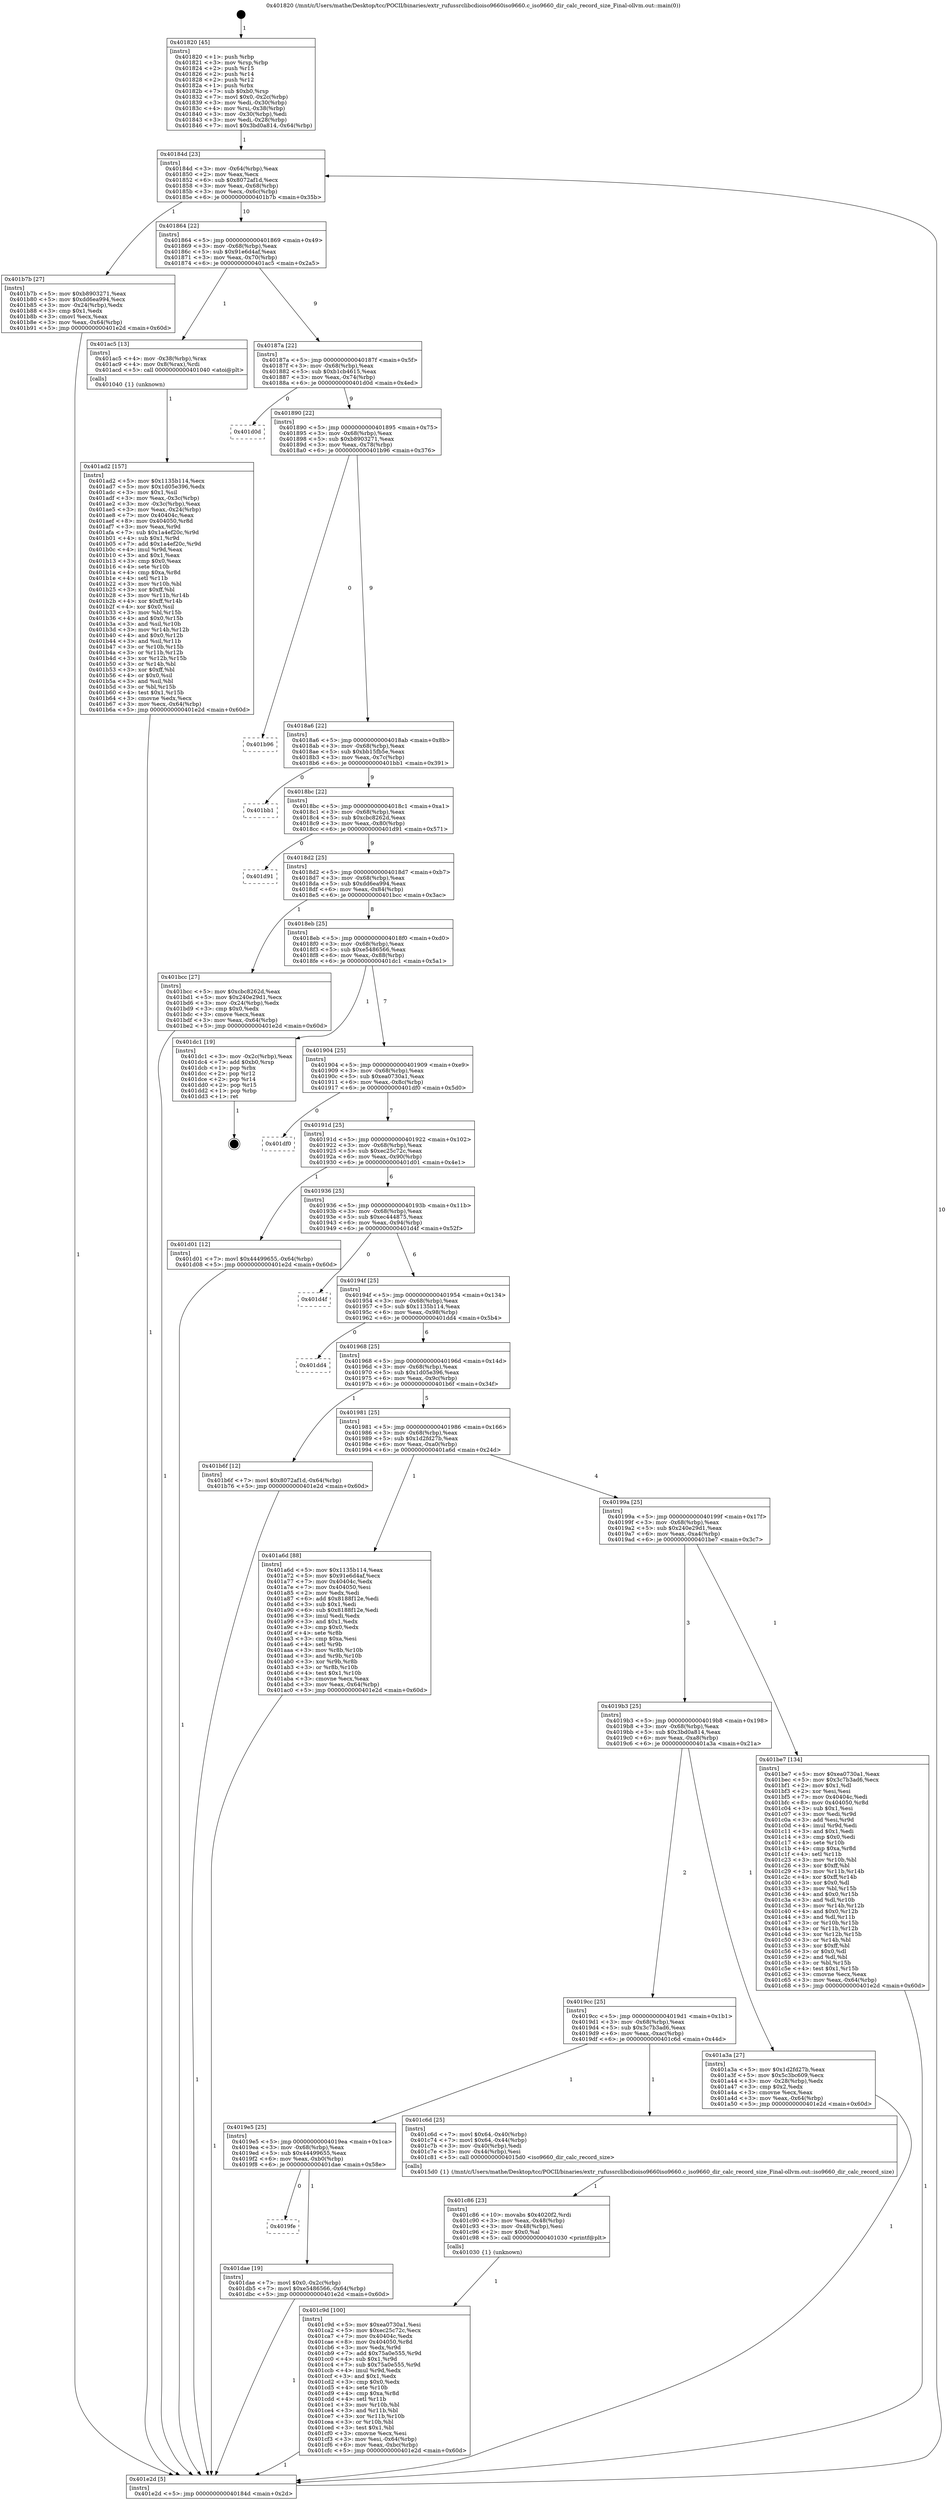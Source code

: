 digraph "0x401820" {
  label = "0x401820 (/mnt/c/Users/mathe/Desktop/tcc/POCII/binaries/extr_rufussrclibcdioiso9660iso9660.c_iso9660_dir_calc_record_size_Final-ollvm.out::main(0))"
  labelloc = "t"
  node[shape=record]

  Entry [label="",width=0.3,height=0.3,shape=circle,fillcolor=black,style=filled]
  "0x40184d" [label="{
     0x40184d [23]\l
     | [instrs]\l
     &nbsp;&nbsp;0x40184d \<+3\>: mov -0x64(%rbp),%eax\l
     &nbsp;&nbsp;0x401850 \<+2\>: mov %eax,%ecx\l
     &nbsp;&nbsp;0x401852 \<+6\>: sub $0x8072af1d,%ecx\l
     &nbsp;&nbsp;0x401858 \<+3\>: mov %eax,-0x68(%rbp)\l
     &nbsp;&nbsp;0x40185b \<+3\>: mov %ecx,-0x6c(%rbp)\l
     &nbsp;&nbsp;0x40185e \<+6\>: je 0000000000401b7b \<main+0x35b\>\l
  }"]
  "0x401b7b" [label="{
     0x401b7b [27]\l
     | [instrs]\l
     &nbsp;&nbsp;0x401b7b \<+5\>: mov $0xb8903271,%eax\l
     &nbsp;&nbsp;0x401b80 \<+5\>: mov $0xdd6ea994,%ecx\l
     &nbsp;&nbsp;0x401b85 \<+3\>: mov -0x24(%rbp),%edx\l
     &nbsp;&nbsp;0x401b88 \<+3\>: cmp $0x1,%edx\l
     &nbsp;&nbsp;0x401b8b \<+3\>: cmovl %ecx,%eax\l
     &nbsp;&nbsp;0x401b8e \<+3\>: mov %eax,-0x64(%rbp)\l
     &nbsp;&nbsp;0x401b91 \<+5\>: jmp 0000000000401e2d \<main+0x60d\>\l
  }"]
  "0x401864" [label="{
     0x401864 [22]\l
     | [instrs]\l
     &nbsp;&nbsp;0x401864 \<+5\>: jmp 0000000000401869 \<main+0x49\>\l
     &nbsp;&nbsp;0x401869 \<+3\>: mov -0x68(%rbp),%eax\l
     &nbsp;&nbsp;0x40186c \<+5\>: sub $0x91e6d4af,%eax\l
     &nbsp;&nbsp;0x401871 \<+3\>: mov %eax,-0x70(%rbp)\l
     &nbsp;&nbsp;0x401874 \<+6\>: je 0000000000401ac5 \<main+0x2a5\>\l
  }"]
  Exit [label="",width=0.3,height=0.3,shape=circle,fillcolor=black,style=filled,peripheries=2]
  "0x401ac5" [label="{
     0x401ac5 [13]\l
     | [instrs]\l
     &nbsp;&nbsp;0x401ac5 \<+4\>: mov -0x38(%rbp),%rax\l
     &nbsp;&nbsp;0x401ac9 \<+4\>: mov 0x8(%rax),%rdi\l
     &nbsp;&nbsp;0x401acd \<+5\>: call 0000000000401040 \<atoi@plt\>\l
     | [calls]\l
     &nbsp;&nbsp;0x401040 \{1\} (unknown)\l
  }"]
  "0x40187a" [label="{
     0x40187a [22]\l
     | [instrs]\l
     &nbsp;&nbsp;0x40187a \<+5\>: jmp 000000000040187f \<main+0x5f\>\l
     &nbsp;&nbsp;0x40187f \<+3\>: mov -0x68(%rbp),%eax\l
     &nbsp;&nbsp;0x401882 \<+5\>: sub $0xb1cb4615,%eax\l
     &nbsp;&nbsp;0x401887 \<+3\>: mov %eax,-0x74(%rbp)\l
     &nbsp;&nbsp;0x40188a \<+6\>: je 0000000000401d0d \<main+0x4ed\>\l
  }"]
  "0x4019fe" [label="{
     0x4019fe\l
  }", style=dashed]
  "0x401d0d" [label="{
     0x401d0d\l
  }", style=dashed]
  "0x401890" [label="{
     0x401890 [22]\l
     | [instrs]\l
     &nbsp;&nbsp;0x401890 \<+5\>: jmp 0000000000401895 \<main+0x75\>\l
     &nbsp;&nbsp;0x401895 \<+3\>: mov -0x68(%rbp),%eax\l
     &nbsp;&nbsp;0x401898 \<+5\>: sub $0xb8903271,%eax\l
     &nbsp;&nbsp;0x40189d \<+3\>: mov %eax,-0x78(%rbp)\l
     &nbsp;&nbsp;0x4018a0 \<+6\>: je 0000000000401b96 \<main+0x376\>\l
  }"]
  "0x401dae" [label="{
     0x401dae [19]\l
     | [instrs]\l
     &nbsp;&nbsp;0x401dae \<+7\>: movl $0x0,-0x2c(%rbp)\l
     &nbsp;&nbsp;0x401db5 \<+7\>: movl $0xe5486566,-0x64(%rbp)\l
     &nbsp;&nbsp;0x401dbc \<+5\>: jmp 0000000000401e2d \<main+0x60d\>\l
  }"]
  "0x401b96" [label="{
     0x401b96\l
  }", style=dashed]
  "0x4018a6" [label="{
     0x4018a6 [22]\l
     | [instrs]\l
     &nbsp;&nbsp;0x4018a6 \<+5\>: jmp 00000000004018ab \<main+0x8b\>\l
     &nbsp;&nbsp;0x4018ab \<+3\>: mov -0x68(%rbp),%eax\l
     &nbsp;&nbsp;0x4018ae \<+5\>: sub $0xbb15fb5e,%eax\l
     &nbsp;&nbsp;0x4018b3 \<+3\>: mov %eax,-0x7c(%rbp)\l
     &nbsp;&nbsp;0x4018b6 \<+6\>: je 0000000000401bb1 \<main+0x391\>\l
  }"]
  "0x401c9d" [label="{
     0x401c9d [100]\l
     | [instrs]\l
     &nbsp;&nbsp;0x401c9d \<+5\>: mov $0xea0730a1,%esi\l
     &nbsp;&nbsp;0x401ca2 \<+5\>: mov $0xec25c72c,%ecx\l
     &nbsp;&nbsp;0x401ca7 \<+7\>: mov 0x40404c,%edx\l
     &nbsp;&nbsp;0x401cae \<+8\>: mov 0x404050,%r8d\l
     &nbsp;&nbsp;0x401cb6 \<+3\>: mov %edx,%r9d\l
     &nbsp;&nbsp;0x401cb9 \<+7\>: add $0x75a0e555,%r9d\l
     &nbsp;&nbsp;0x401cc0 \<+4\>: sub $0x1,%r9d\l
     &nbsp;&nbsp;0x401cc4 \<+7\>: sub $0x75a0e555,%r9d\l
     &nbsp;&nbsp;0x401ccb \<+4\>: imul %r9d,%edx\l
     &nbsp;&nbsp;0x401ccf \<+3\>: and $0x1,%edx\l
     &nbsp;&nbsp;0x401cd2 \<+3\>: cmp $0x0,%edx\l
     &nbsp;&nbsp;0x401cd5 \<+4\>: sete %r10b\l
     &nbsp;&nbsp;0x401cd9 \<+4\>: cmp $0xa,%r8d\l
     &nbsp;&nbsp;0x401cdd \<+4\>: setl %r11b\l
     &nbsp;&nbsp;0x401ce1 \<+3\>: mov %r10b,%bl\l
     &nbsp;&nbsp;0x401ce4 \<+3\>: and %r11b,%bl\l
     &nbsp;&nbsp;0x401ce7 \<+3\>: xor %r11b,%r10b\l
     &nbsp;&nbsp;0x401cea \<+3\>: or %r10b,%bl\l
     &nbsp;&nbsp;0x401ced \<+3\>: test $0x1,%bl\l
     &nbsp;&nbsp;0x401cf0 \<+3\>: cmovne %ecx,%esi\l
     &nbsp;&nbsp;0x401cf3 \<+3\>: mov %esi,-0x64(%rbp)\l
     &nbsp;&nbsp;0x401cf6 \<+6\>: mov %eax,-0xbc(%rbp)\l
     &nbsp;&nbsp;0x401cfc \<+5\>: jmp 0000000000401e2d \<main+0x60d\>\l
  }"]
  "0x401bb1" [label="{
     0x401bb1\l
  }", style=dashed]
  "0x4018bc" [label="{
     0x4018bc [22]\l
     | [instrs]\l
     &nbsp;&nbsp;0x4018bc \<+5\>: jmp 00000000004018c1 \<main+0xa1\>\l
     &nbsp;&nbsp;0x4018c1 \<+3\>: mov -0x68(%rbp),%eax\l
     &nbsp;&nbsp;0x4018c4 \<+5\>: sub $0xcbc8262d,%eax\l
     &nbsp;&nbsp;0x4018c9 \<+3\>: mov %eax,-0x80(%rbp)\l
     &nbsp;&nbsp;0x4018cc \<+6\>: je 0000000000401d91 \<main+0x571\>\l
  }"]
  "0x401c86" [label="{
     0x401c86 [23]\l
     | [instrs]\l
     &nbsp;&nbsp;0x401c86 \<+10\>: movabs $0x4020f2,%rdi\l
     &nbsp;&nbsp;0x401c90 \<+3\>: mov %eax,-0x48(%rbp)\l
     &nbsp;&nbsp;0x401c93 \<+3\>: mov -0x48(%rbp),%esi\l
     &nbsp;&nbsp;0x401c96 \<+2\>: mov $0x0,%al\l
     &nbsp;&nbsp;0x401c98 \<+5\>: call 0000000000401030 \<printf@plt\>\l
     | [calls]\l
     &nbsp;&nbsp;0x401030 \{1\} (unknown)\l
  }"]
  "0x401d91" [label="{
     0x401d91\l
  }", style=dashed]
  "0x4018d2" [label="{
     0x4018d2 [25]\l
     | [instrs]\l
     &nbsp;&nbsp;0x4018d2 \<+5\>: jmp 00000000004018d7 \<main+0xb7\>\l
     &nbsp;&nbsp;0x4018d7 \<+3\>: mov -0x68(%rbp),%eax\l
     &nbsp;&nbsp;0x4018da \<+5\>: sub $0xdd6ea994,%eax\l
     &nbsp;&nbsp;0x4018df \<+6\>: mov %eax,-0x84(%rbp)\l
     &nbsp;&nbsp;0x4018e5 \<+6\>: je 0000000000401bcc \<main+0x3ac\>\l
  }"]
  "0x4019e5" [label="{
     0x4019e5 [25]\l
     | [instrs]\l
     &nbsp;&nbsp;0x4019e5 \<+5\>: jmp 00000000004019ea \<main+0x1ca\>\l
     &nbsp;&nbsp;0x4019ea \<+3\>: mov -0x68(%rbp),%eax\l
     &nbsp;&nbsp;0x4019ed \<+5\>: sub $0x44499655,%eax\l
     &nbsp;&nbsp;0x4019f2 \<+6\>: mov %eax,-0xb0(%rbp)\l
     &nbsp;&nbsp;0x4019f8 \<+6\>: je 0000000000401dae \<main+0x58e\>\l
  }"]
  "0x401bcc" [label="{
     0x401bcc [27]\l
     | [instrs]\l
     &nbsp;&nbsp;0x401bcc \<+5\>: mov $0xcbc8262d,%eax\l
     &nbsp;&nbsp;0x401bd1 \<+5\>: mov $0x240e29d1,%ecx\l
     &nbsp;&nbsp;0x401bd6 \<+3\>: mov -0x24(%rbp),%edx\l
     &nbsp;&nbsp;0x401bd9 \<+3\>: cmp $0x0,%edx\l
     &nbsp;&nbsp;0x401bdc \<+3\>: cmove %ecx,%eax\l
     &nbsp;&nbsp;0x401bdf \<+3\>: mov %eax,-0x64(%rbp)\l
     &nbsp;&nbsp;0x401be2 \<+5\>: jmp 0000000000401e2d \<main+0x60d\>\l
  }"]
  "0x4018eb" [label="{
     0x4018eb [25]\l
     | [instrs]\l
     &nbsp;&nbsp;0x4018eb \<+5\>: jmp 00000000004018f0 \<main+0xd0\>\l
     &nbsp;&nbsp;0x4018f0 \<+3\>: mov -0x68(%rbp),%eax\l
     &nbsp;&nbsp;0x4018f3 \<+5\>: sub $0xe5486566,%eax\l
     &nbsp;&nbsp;0x4018f8 \<+6\>: mov %eax,-0x88(%rbp)\l
     &nbsp;&nbsp;0x4018fe \<+6\>: je 0000000000401dc1 \<main+0x5a1\>\l
  }"]
  "0x401c6d" [label="{
     0x401c6d [25]\l
     | [instrs]\l
     &nbsp;&nbsp;0x401c6d \<+7\>: movl $0x64,-0x40(%rbp)\l
     &nbsp;&nbsp;0x401c74 \<+7\>: movl $0x64,-0x44(%rbp)\l
     &nbsp;&nbsp;0x401c7b \<+3\>: mov -0x40(%rbp),%edi\l
     &nbsp;&nbsp;0x401c7e \<+3\>: mov -0x44(%rbp),%esi\l
     &nbsp;&nbsp;0x401c81 \<+5\>: call 00000000004015d0 \<iso9660_dir_calc_record_size\>\l
     | [calls]\l
     &nbsp;&nbsp;0x4015d0 \{1\} (/mnt/c/Users/mathe/Desktop/tcc/POCII/binaries/extr_rufussrclibcdioiso9660iso9660.c_iso9660_dir_calc_record_size_Final-ollvm.out::iso9660_dir_calc_record_size)\l
  }"]
  "0x401dc1" [label="{
     0x401dc1 [19]\l
     | [instrs]\l
     &nbsp;&nbsp;0x401dc1 \<+3\>: mov -0x2c(%rbp),%eax\l
     &nbsp;&nbsp;0x401dc4 \<+7\>: add $0xb0,%rsp\l
     &nbsp;&nbsp;0x401dcb \<+1\>: pop %rbx\l
     &nbsp;&nbsp;0x401dcc \<+2\>: pop %r12\l
     &nbsp;&nbsp;0x401dce \<+2\>: pop %r14\l
     &nbsp;&nbsp;0x401dd0 \<+2\>: pop %r15\l
     &nbsp;&nbsp;0x401dd2 \<+1\>: pop %rbp\l
     &nbsp;&nbsp;0x401dd3 \<+1\>: ret\l
  }"]
  "0x401904" [label="{
     0x401904 [25]\l
     | [instrs]\l
     &nbsp;&nbsp;0x401904 \<+5\>: jmp 0000000000401909 \<main+0xe9\>\l
     &nbsp;&nbsp;0x401909 \<+3\>: mov -0x68(%rbp),%eax\l
     &nbsp;&nbsp;0x40190c \<+5\>: sub $0xea0730a1,%eax\l
     &nbsp;&nbsp;0x401911 \<+6\>: mov %eax,-0x8c(%rbp)\l
     &nbsp;&nbsp;0x401917 \<+6\>: je 0000000000401df0 \<main+0x5d0\>\l
  }"]
  "0x401ad2" [label="{
     0x401ad2 [157]\l
     | [instrs]\l
     &nbsp;&nbsp;0x401ad2 \<+5\>: mov $0x1135b114,%ecx\l
     &nbsp;&nbsp;0x401ad7 \<+5\>: mov $0x1d05e396,%edx\l
     &nbsp;&nbsp;0x401adc \<+3\>: mov $0x1,%sil\l
     &nbsp;&nbsp;0x401adf \<+3\>: mov %eax,-0x3c(%rbp)\l
     &nbsp;&nbsp;0x401ae2 \<+3\>: mov -0x3c(%rbp),%eax\l
     &nbsp;&nbsp;0x401ae5 \<+3\>: mov %eax,-0x24(%rbp)\l
     &nbsp;&nbsp;0x401ae8 \<+7\>: mov 0x40404c,%eax\l
     &nbsp;&nbsp;0x401aef \<+8\>: mov 0x404050,%r8d\l
     &nbsp;&nbsp;0x401af7 \<+3\>: mov %eax,%r9d\l
     &nbsp;&nbsp;0x401afa \<+7\>: sub $0x1a4ef20c,%r9d\l
     &nbsp;&nbsp;0x401b01 \<+4\>: sub $0x1,%r9d\l
     &nbsp;&nbsp;0x401b05 \<+7\>: add $0x1a4ef20c,%r9d\l
     &nbsp;&nbsp;0x401b0c \<+4\>: imul %r9d,%eax\l
     &nbsp;&nbsp;0x401b10 \<+3\>: and $0x1,%eax\l
     &nbsp;&nbsp;0x401b13 \<+3\>: cmp $0x0,%eax\l
     &nbsp;&nbsp;0x401b16 \<+4\>: sete %r10b\l
     &nbsp;&nbsp;0x401b1a \<+4\>: cmp $0xa,%r8d\l
     &nbsp;&nbsp;0x401b1e \<+4\>: setl %r11b\l
     &nbsp;&nbsp;0x401b22 \<+3\>: mov %r10b,%bl\l
     &nbsp;&nbsp;0x401b25 \<+3\>: xor $0xff,%bl\l
     &nbsp;&nbsp;0x401b28 \<+3\>: mov %r11b,%r14b\l
     &nbsp;&nbsp;0x401b2b \<+4\>: xor $0xff,%r14b\l
     &nbsp;&nbsp;0x401b2f \<+4\>: xor $0x0,%sil\l
     &nbsp;&nbsp;0x401b33 \<+3\>: mov %bl,%r15b\l
     &nbsp;&nbsp;0x401b36 \<+4\>: and $0x0,%r15b\l
     &nbsp;&nbsp;0x401b3a \<+3\>: and %sil,%r10b\l
     &nbsp;&nbsp;0x401b3d \<+3\>: mov %r14b,%r12b\l
     &nbsp;&nbsp;0x401b40 \<+4\>: and $0x0,%r12b\l
     &nbsp;&nbsp;0x401b44 \<+3\>: and %sil,%r11b\l
     &nbsp;&nbsp;0x401b47 \<+3\>: or %r10b,%r15b\l
     &nbsp;&nbsp;0x401b4a \<+3\>: or %r11b,%r12b\l
     &nbsp;&nbsp;0x401b4d \<+3\>: xor %r12b,%r15b\l
     &nbsp;&nbsp;0x401b50 \<+3\>: or %r14b,%bl\l
     &nbsp;&nbsp;0x401b53 \<+3\>: xor $0xff,%bl\l
     &nbsp;&nbsp;0x401b56 \<+4\>: or $0x0,%sil\l
     &nbsp;&nbsp;0x401b5a \<+3\>: and %sil,%bl\l
     &nbsp;&nbsp;0x401b5d \<+3\>: or %bl,%r15b\l
     &nbsp;&nbsp;0x401b60 \<+4\>: test $0x1,%r15b\l
     &nbsp;&nbsp;0x401b64 \<+3\>: cmovne %edx,%ecx\l
     &nbsp;&nbsp;0x401b67 \<+3\>: mov %ecx,-0x64(%rbp)\l
     &nbsp;&nbsp;0x401b6a \<+5\>: jmp 0000000000401e2d \<main+0x60d\>\l
  }"]
  "0x401df0" [label="{
     0x401df0\l
  }", style=dashed]
  "0x40191d" [label="{
     0x40191d [25]\l
     | [instrs]\l
     &nbsp;&nbsp;0x40191d \<+5\>: jmp 0000000000401922 \<main+0x102\>\l
     &nbsp;&nbsp;0x401922 \<+3\>: mov -0x68(%rbp),%eax\l
     &nbsp;&nbsp;0x401925 \<+5\>: sub $0xec25c72c,%eax\l
     &nbsp;&nbsp;0x40192a \<+6\>: mov %eax,-0x90(%rbp)\l
     &nbsp;&nbsp;0x401930 \<+6\>: je 0000000000401d01 \<main+0x4e1\>\l
  }"]
  "0x401820" [label="{
     0x401820 [45]\l
     | [instrs]\l
     &nbsp;&nbsp;0x401820 \<+1\>: push %rbp\l
     &nbsp;&nbsp;0x401821 \<+3\>: mov %rsp,%rbp\l
     &nbsp;&nbsp;0x401824 \<+2\>: push %r15\l
     &nbsp;&nbsp;0x401826 \<+2\>: push %r14\l
     &nbsp;&nbsp;0x401828 \<+2\>: push %r12\l
     &nbsp;&nbsp;0x40182a \<+1\>: push %rbx\l
     &nbsp;&nbsp;0x40182b \<+7\>: sub $0xb0,%rsp\l
     &nbsp;&nbsp;0x401832 \<+7\>: movl $0x0,-0x2c(%rbp)\l
     &nbsp;&nbsp;0x401839 \<+3\>: mov %edi,-0x30(%rbp)\l
     &nbsp;&nbsp;0x40183c \<+4\>: mov %rsi,-0x38(%rbp)\l
     &nbsp;&nbsp;0x401840 \<+3\>: mov -0x30(%rbp),%edi\l
     &nbsp;&nbsp;0x401843 \<+3\>: mov %edi,-0x28(%rbp)\l
     &nbsp;&nbsp;0x401846 \<+7\>: movl $0x3bd0a814,-0x64(%rbp)\l
  }"]
  "0x401d01" [label="{
     0x401d01 [12]\l
     | [instrs]\l
     &nbsp;&nbsp;0x401d01 \<+7\>: movl $0x44499655,-0x64(%rbp)\l
     &nbsp;&nbsp;0x401d08 \<+5\>: jmp 0000000000401e2d \<main+0x60d\>\l
  }"]
  "0x401936" [label="{
     0x401936 [25]\l
     | [instrs]\l
     &nbsp;&nbsp;0x401936 \<+5\>: jmp 000000000040193b \<main+0x11b\>\l
     &nbsp;&nbsp;0x40193b \<+3\>: mov -0x68(%rbp),%eax\l
     &nbsp;&nbsp;0x40193e \<+5\>: sub $0xec444875,%eax\l
     &nbsp;&nbsp;0x401943 \<+6\>: mov %eax,-0x94(%rbp)\l
     &nbsp;&nbsp;0x401949 \<+6\>: je 0000000000401d4f \<main+0x52f\>\l
  }"]
  "0x401e2d" [label="{
     0x401e2d [5]\l
     | [instrs]\l
     &nbsp;&nbsp;0x401e2d \<+5\>: jmp 000000000040184d \<main+0x2d\>\l
  }"]
  "0x401d4f" [label="{
     0x401d4f\l
  }", style=dashed]
  "0x40194f" [label="{
     0x40194f [25]\l
     | [instrs]\l
     &nbsp;&nbsp;0x40194f \<+5\>: jmp 0000000000401954 \<main+0x134\>\l
     &nbsp;&nbsp;0x401954 \<+3\>: mov -0x68(%rbp),%eax\l
     &nbsp;&nbsp;0x401957 \<+5\>: sub $0x1135b114,%eax\l
     &nbsp;&nbsp;0x40195c \<+6\>: mov %eax,-0x98(%rbp)\l
     &nbsp;&nbsp;0x401962 \<+6\>: je 0000000000401dd4 \<main+0x5b4\>\l
  }"]
  "0x4019cc" [label="{
     0x4019cc [25]\l
     | [instrs]\l
     &nbsp;&nbsp;0x4019cc \<+5\>: jmp 00000000004019d1 \<main+0x1b1\>\l
     &nbsp;&nbsp;0x4019d1 \<+3\>: mov -0x68(%rbp),%eax\l
     &nbsp;&nbsp;0x4019d4 \<+5\>: sub $0x3c7b3ad6,%eax\l
     &nbsp;&nbsp;0x4019d9 \<+6\>: mov %eax,-0xac(%rbp)\l
     &nbsp;&nbsp;0x4019df \<+6\>: je 0000000000401c6d \<main+0x44d\>\l
  }"]
  "0x401dd4" [label="{
     0x401dd4\l
  }", style=dashed]
  "0x401968" [label="{
     0x401968 [25]\l
     | [instrs]\l
     &nbsp;&nbsp;0x401968 \<+5\>: jmp 000000000040196d \<main+0x14d\>\l
     &nbsp;&nbsp;0x40196d \<+3\>: mov -0x68(%rbp),%eax\l
     &nbsp;&nbsp;0x401970 \<+5\>: sub $0x1d05e396,%eax\l
     &nbsp;&nbsp;0x401975 \<+6\>: mov %eax,-0x9c(%rbp)\l
     &nbsp;&nbsp;0x40197b \<+6\>: je 0000000000401b6f \<main+0x34f\>\l
  }"]
  "0x401a3a" [label="{
     0x401a3a [27]\l
     | [instrs]\l
     &nbsp;&nbsp;0x401a3a \<+5\>: mov $0x1d2fd27b,%eax\l
     &nbsp;&nbsp;0x401a3f \<+5\>: mov $0x5c3bc609,%ecx\l
     &nbsp;&nbsp;0x401a44 \<+3\>: mov -0x28(%rbp),%edx\l
     &nbsp;&nbsp;0x401a47 \<+3\>: cmp $0x2,%edx\l
     &nbsp;&nbsp;0x401a4a \<+3\>: cmovne %ecx,%eax\l
     &nbsp;&nbsp;0x401a4d \<+3\>: mov %eax,-0x64(%rbp)\l
     &nbsp;&nbsp;0x401a50 \<+5\>: jmp 0000000000401e2d \<main+0x60d\>\l
  }"]
  "0x401b6f" [label="{
     0x401b6f [12]\l
     | [instrs]\l
     &nbsp;&nbsp;0x401b6f \<+7\>: movl $0x8072af1d,-0x64(%rbp)\l
     &nbsp;&nbsp;0x401b76 \<+5\>: jmp 0000000000401e2d \<main+0x60d\>\l
  }"]
  "0x401981" [label="{
     0x401981 [25]\l
     | [instrs]\l
     &nbsp;&nbsp;0x401981 \<+5\>: jmp 0000000000401986 \<main+0x166\>\l
     &nbsp;&nbsp;0x401986 \<+3\>: mov -0x68(%rbp),%eax\l
     &nbsp;&nbsp;0x401989 \<+5\>: sub $0x1d2fd27b,%eax\l
     &nbsp;&nbsp;0x40198e \<+6\>: mov %eax,-0xa0(%rbp)\l
     &nbsp;&nbsp;0x401994 \<+6\>: je 0000000000401a6d \<main+0x24d\>\l
  }"]
  "0x4019b3" [label="{
     0x4019b3 [25]\l
     | [instrs]\l
     &nbsp;&nbsp;0x4019b3 \<+5\>: jmp 00000000004019b8 \<main+0x198\>\l
     &nbsp;&nbsp;0x4019b8 \<+3\>: mov -0x68(%rbp),%eax\l
     &nbsp;&nbsp;0x4019bb \<+5\>: sub $0x3bd0a814,%eax\l
     &nbsp;&nbsp;0x4019c0 \<+6\>: mov %eax,-0xa8(%rbp)\l
     &nbsp;&nbsp;0x4019c6 \<+6\>: je 0000000000401a3a \<main+0x21a\>\l
  }"]
  "0x401a6d" [label="{
     0x401a6d [88]\l
     | [instrs]\l
     &nbsp;&nbsp;0x401a6d \<+5\>: mov $0x1135b114,%eax\l
     &nbsp;&nbsp;0x401a72 \<+5\>: mov $0x91e6d4af,%ecx\l
     &nbsp;&nbsp;0x401a77 \<+7\>: mov 0x40404c,%edx\l
     &nbsp;&nbsp;0x401a7e \<+7\>: mov 0x404050,%esi\l
     &nbsp;&nbsp;0x401a85 \<+2\>: mov %edx,%edi\l
     &nbsp;&nbsp;0x401a87 \<+6\>: add $0x8188f12e,%edi\l
     &nbsp;&nbsp;0x401a8d \<+3\>: sub $0x1,%edi\l
     &nbsp;&nbsp;0x401a90 \<+6\>: sub $0x8188f12e,%edi\l
     &nbsp;&nbsp;0x401a96 \<+3\>: imul %edi,%edx\l
     &nbsp;&nbsp;0x401a99 \<+3\>: and $0x1,%edx\l
     &nbsp;&nbsp;0x401a9c \<+3\>: cmp $0x0,%edx\l
     &nbsp;&nbsp;0x401a9f \<+4\>: sete %r8b\l
     &nbsp;&nbsp;0x401aa3 \<+3\>: cmp $0xa,%esi\l
     &nbsp;&nbsp;0x401aa6 \<+4\>: setl %r9b\l
     &nbsp;&nbsp;0x401aaa \<+3\>: mov %r8b,%r10b\l
     &nbsp;&nbsp;0x401aad \<+3\>: and %r9b,%r10b\l
     &nbsp;&nbsp;0x401ab0 \<+3\>: xor %r9b,%r8b\l
     &nbsp;&nbsp;0x401ab3 \<+3\>: or %r8b,%r10b\l
     &nbsp;&nbsp;0x401ab6 \<+4\>: test $0x1,%r10b\l
     &nbsp;&nbsp;0x401aba \<+3\>: cmovne %ecx,%eax\l
     &nbsp;&nbsp;0x401abd \<+3\>: mov %eax,-0x64(%rbp)\l
     &nbsp;&nbsp;0x401ac0 \<+5\>: jmp 0000000000401e2d \<main+0x60d\>\l
  }"]
  "0x40199a" [label="{
     0x40199a [25]\l
     | [instrs]\l
     &nbsp;&nbsp;0x40199a \<+5\>: jmp 000000000040199f \<main+0x17f\>\l
     &nbsp;&nbsp;0x40199f \<+3\>: mov -0x68(%rbp),%eax\l
     &nbsp;&nbsp;0x4019a2 \<+5\>: sub $0x240e29d1,%eax\l
     &nbsp;&nbsp;0x4019a7 \<+6\>: mov %eax,-0xa4(%rbp)\l
     &nbsp;&nbsp;0x4019ad \<+6\>: je 0000000000401be7 \<main+0x3c7\>\l
  }"]
  "0x401be7" [label="{
     0x401be7 [134]\l
     | [instrs]\l
     &nbsp;&nbsp;0x401be7 \<+5\>: mov $0xea0730a1,%eax\l
     &nbsp;&nbsp;0x401bec \<+5\>: mov $0x3c7b3ad6,%ecx\l
     &nbsp;&nbsp;0x401bf1 \<+2\>: mov $0x1,%dl\l
     &nbsp;&nbsp;0x401bf3 \<+2\>: xor %esi,%esi\l
     &nbsp;&nbsp;0x401bf5 \<+7\>: mov 0x40404c,%edi\l
     &nbsp;&nbsp;0x401bfc \<+8\>: mov 0x404050,%r8d\l
     &nbsp;&nbsp;0x401c04 \<+3\>: sub $0x1,%esi\l
     &nbsp;&nbsp;0x401c07 \<+3\>: mov %edi,%r9d\l
     &nbsp;&nbsp;0x401c0a \<+3\>: add %esi,%r9d\l
     &nbsp;&nbsp;0x401c0d \<+4\>: imul %r9d,%edi\l
     &nbsp;&nbsp;0x401c11 \<+3\>: and $0x1,%edi\l
     &nbsp;&nbsp;0x401c14 \<+3\>: cmp $0x0,%edi\l
     &nbsp;&nbsp;0x401c17 \<+4\>: sete %r10b\l
     &nbsp;&nbsp;0x401c1b \<+4\>: cmp $0xa,%r8d\l
     &nbsp;&nbsp;0x401c1f \<+4\>: setl %r11b\l
     &nbsp;&nbsp;0x401c23 \<+3\>: mov %r10b,%bl\l
     &nbsp;&nbsp;0x401c26 \<+3\>: xor $0xff,%bl\l
     &nbsp;&nbsp;0x401c29 \<+3\>: mov %r11b,%r14b\l
     &nbsp;&nbsp;0x401c2c \<+4\>: xor $0xff,%r14b\l
     &nbsp;&nbsp;0x401c30 \<+3\>: xor $0x0,%dl\l
     &nbsp;&nbsp;0x401c33 \<+3\>: mov %bl,%r15b\l
     &nbsp;&nbsp;0x401c36 \<+4\>: and $0x0,%r15b\l
     &nbsp;&nbsp;0x401c3a \<+3\>: and %dl,%r10b\l
     &nbsp;&nbsp;0x401c3d \<+3\>: mov %r14b,%r12b\l
     &nbsp;&nbsp;0x401c40 \<+4\>: and $0x0,%r12b\l
     &nbsp;&nbsp;0x401c44 \<+3\>: and %dl,%r11b\l
     &nbsp;&nbsp;0x401c47 \<+3\>: or %r10b,%r15b\l
     &nbsp;&nbsp;0x401c4a \<+3\>: or %r11b,%r12b\l
     &nbsp;&nbsp;0x401c4d \<+3\>: xor %r12b,%r15b\l
     &nbsp;&nbsp;0x401c50 \<+3\>: or %r14b,%bl\l
     &nbsp;&nbsp;0x401c53 \<+3\>: xor $0xff,%bl\l
     &nbsp;&nbsp;0x401c56 \<+3\>: or $0x0,%dl\l
     &nbsp;&nbsp;0x401c59 \<+2\>: and %dl,%bl\l
     &nbsp;&nbsp;0x401c5b \<+3\>: or %bl,%r15b\l
     &nbsp;&nbsp;0x401c5e \<+4\>: test $0x1,%r15b\l
     &nbsp;&nbsp;0x401c62 \<+3\>: cmovne %ecx,%eax\l
     &nbsp;&nbsp;0x401c65 \<+3\>: mov %eax,-0x64(%rbp)\l
     &nbsp;&nbsp;0x401c68 \<+5\>: jmp 0000000000401e2d \<main+0x60d\>\l
  }"]
  Entry -> "0x401820" [label=" 1"]
  "0x40184d" -> "0x401b7b" [label=" 1"]
  "0x40184d" -> "0x401864" [label=" 10"]
  "0x401dc1" -> Exit [label=" 1"]
  "0x401864" -> "0x401ac5" [label=" 1"]
  "0x401864" -> "0x40187a" [label=" 9"]
  "0x401dae" -> "0x401e2d" [label=" 1"]
  "0x40187a" -> "0x401d0d" [label=" 0"]
  "0x40187a" -> "0x401890" [label=" 9"]
  "0x4019e5" -> "0x4019fe" [label=" 0"]
  "0x401890" -> "0x401b96" [label=" 0"]
  "0x401890" -> "0x4018a6" [label=" 9"]
  "0x4019e5" -> "0x401dae" [label=" 1"]
  "0x4018a6" -> "0x401bb1" [label=" 0"]
  "0x4018a6" -> "0x4018bc" [label=" 9"]
  "0x401d01" -> "0x401e2d" [label=" 1"]
  "0x4018bc" -> "0x401d91" [label=" 0"]
  "0x4018bc" -> "0x4018d2" [label=" 9"]
  "0x401c9d" -> "0x401e2d" [label=" 1"]
  "0x4018d2" -> "0x401bcc" [label=" 1"]
  "0x4018d2" -> "0x4018eb" [label=" 8"]
  "0x401c86" -> "0x401c9d" [label=" 1"]
  "0x4018eb" -> "0x401dc1" [label=" 1"]
  "0x4018eb" -> "0x401904" [label=" 7"]
  "0x401c6d" -> "0x401c86" [label=" 1"]
  "0x401904" -> "0x401df0" [label=" 0"]
  "0x401904" -> "0x40191d" [label=" 7"]
  "0x4019cc" -> "0x401c6d" [label=" 1"]
  "0x40191d" -> "0x401d01" [label=" 1"]
  "0x40191d" -> "0x401936" [label=" 6"]
  "0x4019cc" -> "0x4019e5" [label=" 1"]
  "0x401936" -> "0x401d4f" [label=" 0"]
  "0x401936" -> "0x40194f" [label=" 6"]
  "0x401be7" -> "0x401e2d" [label=" 1"]
  "0x40194f" -> "0x401dd4" [label=" 0"]
  "0x40194f" -> "0x401968" [label=" 6"]
  "0x401bcc" -> "0x401e2d" [label=" 1"]
  "0x401968" -> "0x401b6f" [label=" 1"]
  "0x401968" -> "0x401981" [label=" 5"]
  "0x401b7b" -> "0x401e2d" [label=" 1"]
  "0x401981" -> "0x401a6d" [label=" 1"]
  "0x401981" -> "0x40199a" [label=" 4"]
  "0x401ad2" -> "0x401e2d" [label=" 1"]
  "0x40199a" -> "0x401be7" [label=" 1"]
  "0x40199a" -> "0x4019b3" [label=" 3"]
  "0x401b6f" -> "0x401e2d" [label=" 1"]
  "0x4019b3" -> "0x401a3a" [label=" 1"]
  "0x4019b3" -> "0x4019cc" [label=" 2"]
  "0x401a3a" -> "0x401e2d" [label=" 1"]
  "0x401820" -> "0x40184d" [label=" 1"]
  "0x401e2d" -> "0x40184d" [label=" 10"]
  "0x401a6d" -> "0x401e2d" [label=" 1"]
  "0x401ac5" -> "0x401ad2" [label=" 1"]
}
